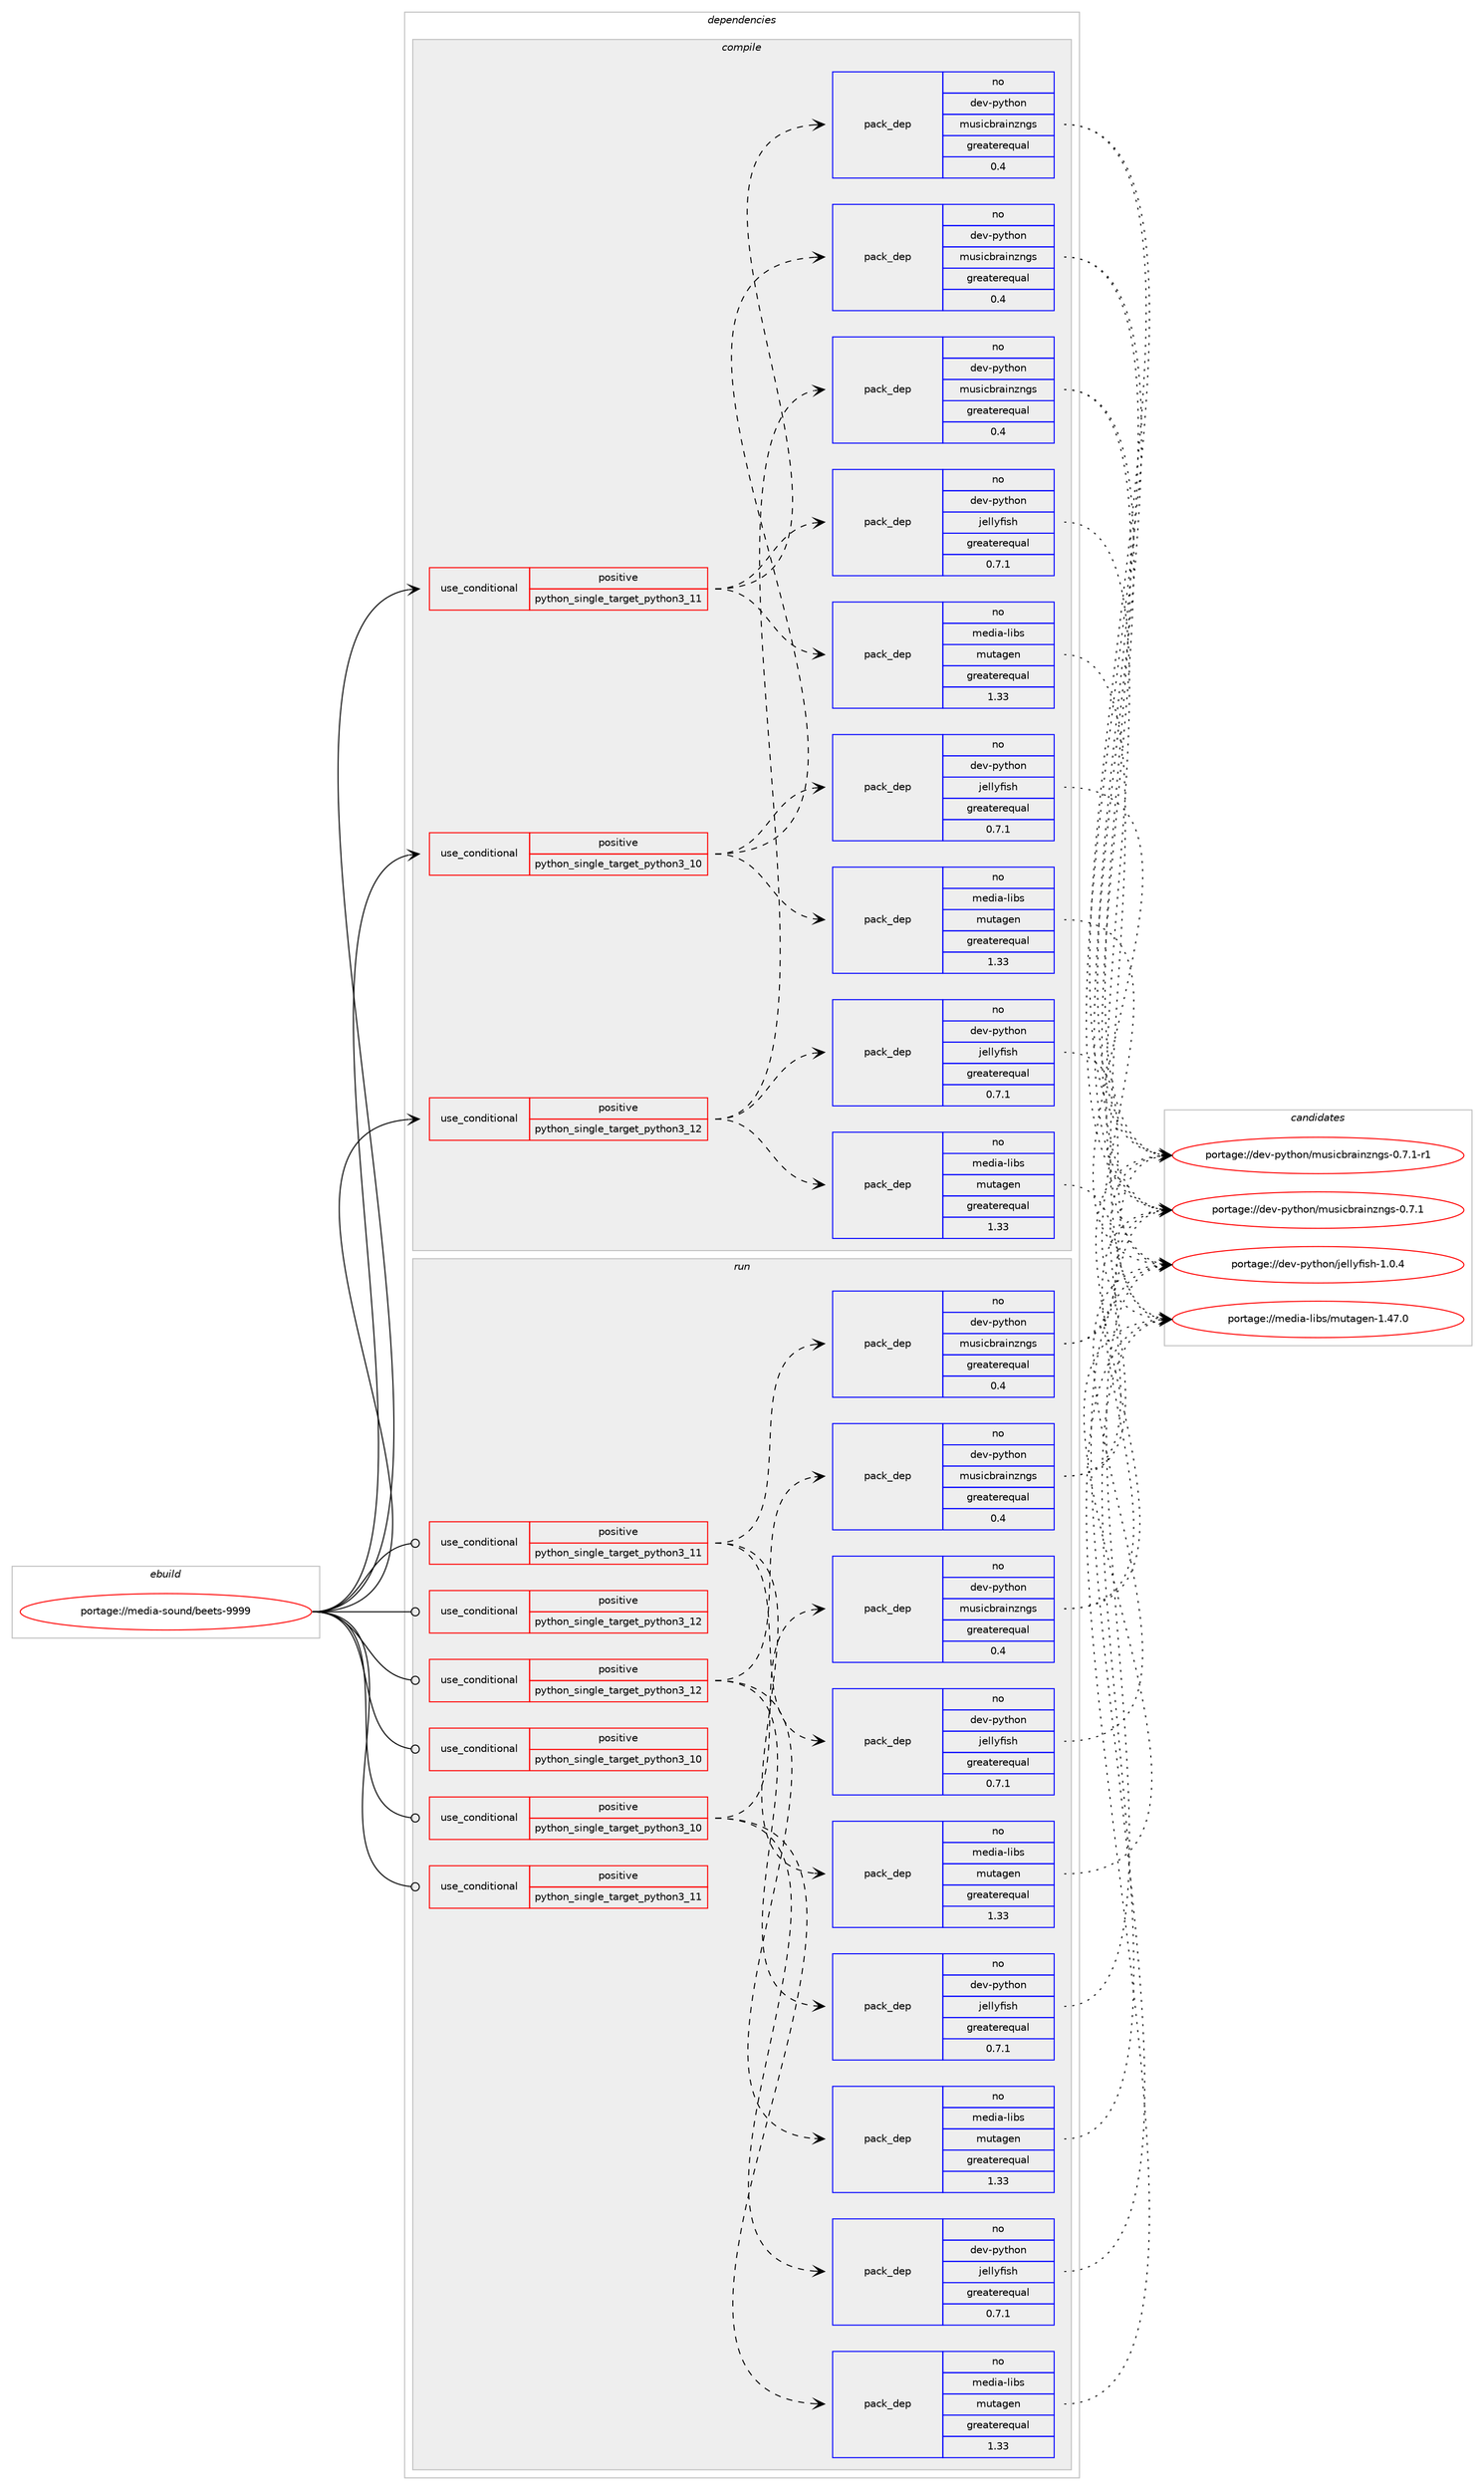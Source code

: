 digraph prolog {

# *************
# Graph options
# *************

newrank=true;
concentrate=true;
compound=true;
graph [rankdir=LR,fontname=Helvetica,fontsize=10,ranksep=1.5];#, ranksep=2.5, nodesep=0.2];
edge  [arrowhead=vee];
node  [fontname=Helvetica,fontsize=10];

# **********
# The ebuild
# **********

subgraph cluster_leftcol {
color=gray;
rank=same;
label=<<i>ebuild</i>>;
id [label="portage://media-sound/beets-9999", color=red, width=4, href="../media-sound/beets-9999.svg"];
}

# ****************
# The dependencies
# ****************

subgraph cluster_midcol {
color=gray;
label=<<i>dependencies</i>>;
subgraph cluster_compile {
fillcolor="#eeeeee";
style=filled;
label=<<i>compile</i>>;
subgraph cond77324 {
dependency162132 [label=<<TABLE BORDER="0" CELLBORDER="1" CELLSPACING="0" CELLPADDING="4"><TR><TD ROWSPAN="3" CELLPADDING="10">use_conditional</TD></TR><TR><TD>positive</TD></TR><TR><TD>python_single_target_python3_10</TD></TR></TABLE>>, shape=none, color=red];
subgraph pack82432 {
dependency162133 [label=<<TABLE BORDER="0" CELLBORDER="1" CELLSPACING="0" CELLPADDING="4" WIDTH="220"><TR><TD ROWSPAN="6" CELLPADDING="30">pack_dep</TD></TR><TR><TD WIDTH="110">no</TD></TR><TR><TD>dev-python</TD></TR><TR><TD>jellyfish</TD></TR><TR><TD>greaterequal</TD></TR><TR><TD>0.7.1</TD></TR></TABLE>>, shape=none, color=blue];
}
dependency162132:e -> dependency162133:w [weight=20,style="dashed",arrowhead="vee"];
# *** BEGIN UNKNOWN DEPENDENCY TYPE (TODO) ***
# dependency162132 -> package_dependency(portage://media-sound/beets-9999,install,no,dev-python,munkres,none,[,,],[],[use(enable(python_targets_python3_10),negative)])
# *** END UNKNOWN DEPENDENCY TYPE (TODO) ***

subgraph pack82433 {
dependency162134 [label=<<TABLE BORDER="0" CELLBORDER="1" CELLSPACING="0" CELLPADDING="4" WIDTH="220"><TR><TD ROWSPAN="6" CELLPADDING="30">pack_dep</TD></TR><TR><TD WIDTH="110">no</TD></TR><TR><TD>media-libs</TD></TR><TR><TD>mutagen</TD></TR><TR><TD>greaterequal</TD></TR><TR><TD>1.33</TD></TR></TABLE>>, shape=none, color=blue];
}
dependency162132:e -> dependency162134:w [weight=20,style="dashed",arrowhead="vee"];
subgraph pack82434 {
dependency162135 [label=<<TABLE BORDER="0" CELLBORDER="1" CELLSPACING="0" CELLPADDING="4" WIDTH="220"><TR><TD ROWSPAN="6" CELLPADDING="30">pack_dep</TD></TR><TR><TD WIDTH="110">no</TD></TR><TR><TD>dev-python</TD></TR><TR><TD>musicbrainzngs</TD></TR><TR><TD>greaterequal</TD></TR><TR><TD>0.4</TD></TR></TABLE>>, shape=none, color=blue];
}
dependency162132:e -> dependency162135:w [weight=20,style="dashed",arrowhead="vee"];
# *** BEGIN UNKNOWN DEPENDENCY TYPE (TODO) ***
# dependency162132 -> package_dependency(portage://media-sound/beets-9999,install,no,dev-python,confuse,none,[,,],[],[use(enable(python_targets_python3_10),negative)])
# *** END UNKNOWN DEPENDENCY TYPE (TODO) ***

# *** BEGIN UNKNOWN DEPENDENCY TYPE (TODO) ***
# dependency162132 -> package_dependency(portage://media-sound/beets-9999,install,no,dev-python,mediafile,none,[,,],[],[use(enable(python_targets_python3_10),negative)])
# *** END UNKNOWN DEPENDENCY TYPE (TODO) ***

# *** BEGIN UNKNOWN DEPENDENCY TYPE (TODO) ***
# dependency162132 -> package_dependency(portage://media-sound/beets-9999,install,no,dev-python,pyyaml,none,[,,],[],[use(enable(python_targets_python3_10),negative)])
# *** END UNKNOWN DEPENDENCY TYPE (TODO) ***

# *** BEGIN UNKNOWN DEPENDENCY TYPE (TODO) ***
# dependency162132 -> package_dependency(portage://media-sound/beets-9999,install,no,dev-python,reflink,none,[,,],[],[use(enable(python_targets_python3_10),negative)])
# *** END UNKNOWN DEPENDENCY TYPE (TODO) ***

# *** BEGIN UNKNOWN DEPENDENCY TYPE (TODO) ***
# dependency162132 -> package_dependency(portage://media-sound/beets-9999,install,no,dev-python,requests-oauthlib,none,[,,],[],[use(enable(python_targets_python3_10),negative)])
# *** END UNKNOWN DEPENDENCY TYPE (TODO) ***

# *** BEGIN UNKNOWN DEPENDENCY TYPE (TODO) ***
# dependency162132 -> package_dependency(portage://media-sound/beets-9999,install,no,dev-python,requests,none,[,,],[],[use(enable(python_targets_python3_10),negative)])
# *** END UNKNOWN DEPENDENCY TYPE (TODO) ***

# *** BEGIN UNKNOWN DEPENDENCY TYPE (TODO) ***
# dependency162132 -> package_dependency(portage://media-sound/beets-9999,install,no,dev-python,typing-extensions,none,[,,],[],[use(enable(python_targets_python3_10),negative)])
# *** END UNKNOWN DEPENDENCY TYPE (TODO) ***

# *** BEGIN UNKNOWN DEPENDENCY TYPE (TODO) ***
# dependency162132 -> package_dependency(portage://media-sound/beets-9999,install,no,dev-python,unidecode,none,[,,],[],[use(enable(python_targets_python3_10),negative)])
# *** END UNKNOWN DEPENDENCY TYPE (TODO) ***

}
id:e -> dependency162132:w [weight=20,style="solid",arrowhead="vee"];
subgraph cond77325 {
dependency162136 [label=<<TABLE BORDER="0" CELLBORDER="1" CELLSPACING="0" CELLPADDING="4"><TR><TD ROWSPAN="3" CELLPADDING="10">use_conditional</TD></TR><TR><TD>positive</TD></TR><TR><TD>python_single_target_python3_11</TD></TR></TABLE>>, shape=none, color=red];
subgraph pack82435 {
dependency162137 [label=<<TABLE BORDER="0" CELLBORDER="1" CELLSPACING="0" CELLPADDING="4" WIDTH="220"><TR><TD ROWSPAN="6" CELLPADDING="30">pack_dep</TD></TR><TR><TD WIDTH="110">no</TD></TR><TR><TD>dev-python</TD></TR><TR><TD>jellyfish</TD></TR><TR><TD>greaterequal</TD></TR><TR><TD>0.7.1</TD></TR></TABLE>>, shape=none, color=blue];
}
dependency162136:e -> dependency162137:w [weight=20,style="dashed",arrowhead="vee"];
# *** BEGIN UNKNOWN DEPENDENCY TYPE (TODO) ***
# dependency162136 -> package_dependency(portage://media-sound/beets-9999,install,no,dev-python,munkres,none,[,,],[],[use(enable(python_targets_python3_11),negative)])
# *** END UNKNOWN DEPENDENCY TYPE (TODO) ***

subgraph pack82436 {
dependency162138 [label=<<TABLE BORDER="0" CELLBORDER="1" CELLSPACING="0" CELLPADDING="4" WIDTH="220"><TR><TD ROWSPAN="6" CELLPADDING="30">pack_dep</TD></TR><TR><TD WIDTH="110">no</TD></TR><TR><TD>media-libs</TD></TR><TR><TD>mutagen</TD></TR><TR><TD>greaterequal</TD></TR><TR><TD>1.33</TD></TR></TABLE>>, shape=none, color=blue];
}
dependency162136:e -> dependency162138:w [weight=20,style="dashed",arrowhead="vee"];
subgraph pack82437 {
dependency162139 [label=<<TABLE BORDER="0" CELLBORDER="1" CELLSPACING="0" CELLPADDING="4" WIDTH="220"><TR><TD ROWSPAN="6" CELLPADDING="30">pack_dep</TD></TR><TR><TD WIDTH="110">no</TD></TR><TR><TD>dev-python</TD></TR><TR><TD>musicbrainzngs</TD></TR><TR><TD>greaterequal</TD></TR><TR><TD>0.4</TD></TR></TABLE>>, shape=none, color=blue];
}
dependency162136:e -> dependency162139:w [weight=20,style="dashed",arrowhead="vee"];
# *** BEGIN UNKNOWN DEPENDENCY TYPE (TODO) ***
# dependency162136 -> package_dependency(portage://media-sound/beets-9999,install,no,dev-python,confuse,none,[,,],[],[use(enable(python_targets_python3_11),negative)])
# *** END UNKNOWN DEPENDENCY TYPE (TODO) ***

# *** BEGIN UNKNOWN DEPENDENCY TYPE (TODO) ***
# dependency162136 -> package_dependency(portage://media-sound/beets-9999,install,no,dev-python,mediafile,none,[,,],[],[use(enable(python_targets_python3_11),negative)])
# *** END UNKNOWN DEPENDENCY TYPE (TODO) ***

# *** BEGIN UNKNOWN DEPENDENCY TYPE (TODO) ***
# dependency162136 -> package_dependency(portage://media-sound/beets-9999,install,no,dev-python,pyyaml,none,[,,],[],[use(enable(python_targets_python3_11),negative)])
# *** END UNKNOWN DEPENDENCY TYPE (TODO) ***

# *** BEGIN UNKNOWN DEPENDENCY TYPE (TODO) ***
# dependency162136 -> package_dependency(portage://media-sound/beets-9999,install,no,dev-python,reflink,none,[,,],[],[use(enable(python_targets_python3_11),negative)])
# *** END UNKNOWN DEPENDENCY TYPE (TODO) ***

# *** BEGIN UNKNOWN DEPENDENCY TYPE (TODO) ***
# dependency162136 -> package_dependency(portage://media-sound/beets-9999,install,no,dev-python,requests-oauthlib,none,[,,],[],[use(enable(python_targets_python3_11),negative)])
# *** END UNKNOWN DEPENDENCY TYPE (TODO) ***

# *** BEGIN UNKNOWN DEPENDENCY TYPE (TODO) ***
# dependency162136 -> package_dependency(portage://media-sound/beets-9999,install,no,dev-python,requests,none,[,,],[],[use(enable(python_targets_python3_11),negative)])
# *** END UNKNOWN DEPENDENCY TYPE (TODO) ***

# *** BEGIN UNKNOWN DEPENDENCY TYPE (TODO) ***
# dependency162136 -> package_dependency(portage://media-sound/beets-9999,install,no,dev-python,typing-extensions,none,[,,],[],[use(enable(python_targets_python3_11),negative)])
# *** END UNKNOWN DEPENDENCY TYPE (TODO) ***

# *** BEGIN UNKNOWN DEPENDENCY TYPE (TODO) ***
# dependency162136 -> package_dependency(portage://media-sound/beets-9999,install,no,dev-python,unidecode,none,[,,],[],[use(enable(python_targets_python3_11),negative)])
# *** END UNKNOWN DEPENDENCY TYPE (TODO) ***

}
id:e -> dependency162136:w [weight=20,style="solid",arrowhead="vee"];
subgraph cond77326 {
dependency162140 [label=<<TABLE BORDER="0" CELLBORDER="1" CELLSPACING="0" CELLPADDING="4"><TR><TD ROWSPAN="3" CELLPADDING="10">use_conditional</TD></TR><TR><TD>positive</TD></TR><TR><TD>python_single_target_python3_12</TD></TR></TABLE>>, shape=none, color=red];
subgraph pack82438 {
dependency162141 [label=<<TABLE BORDER="0" CELLBORDER="1" CELLSPACING="0" CELLPADDING="4" WIDTH="220"><TR><TD ROWSPAN="6" CELLPADDING="30">pack_dep</TD></TR><TR><TD WIDTH="110">no</TD></TR><TR><TD>dev-python</TD></TR><TR><TD>jellyfish</TD></TR><TR><TD>greaterequal</TD></TR><TR><TD>0.7.1</TD></TR></TABLE>>, shape=none, color=blue];
}
dependency162140:e -> dependency162141:w [weight=20,style="dashed",arrowhead="vee"];
# *** BEGIN UNKNOWN DEPENDENCY TYPE (TODO) ***
# dependency162140 -> package_dependency(portage://media-sound/beets-9999,install,no,dev-python,munkres,none,[,,],[],[use(enable(python_targets_python3_12),negative)])
# *** END UNKNOWN DEPENDENCY TYPE (TODO) ***

subgraph pack82439 {
dependency162142 [label=<<TABLE BORDER="0" CELLBORDER="1" CELLSPACING="0" CELLPADDING="4" WIDTH="220"><TR><TD ROWSPAN="6" CELLPADDING="30">pack_dep</TD></TR><TR><TD WIDTH="110">no</TD></TR><TR><TD>media-libs</TD></TR><TR><TD>mutagen</TD></TR><TR><TD>greaterequal</TD></TR><TR><TD>1.33</TD></TR></TABLE>>, shape=none, color=blue];
}
dependency162140:e -> dependency162142:w [weight=20,style="dashed",arrowhead="vee"];
subgraph pack82440 {
dependency162143 [label=<<TABLE BORDER="0" CELLBORDER="1" CELLSPACING="0" CELLPADDING="4" WIDTH="220"><TR><TD ROWSPAN="6" CELLPADDING="30">pack_dep</TD></TR><TR><TD WIDTH="110">no</TD></TR><TR><TD>dev-python</TD></TR><TR><TD>musicbrainzngs</TD></TR><TR><TD>greaterequal</TD></TR><TR><TD>0.4</TD></TR></TABLE>>, shape=none, color=blue];
}
dependency162140:e -> dependency162143:w [weight=20,style="dashed",arrowhead="vee"];
# *** BEGIN UNKNOWN DEPENDENCY TYPE (TODO) ***
# dependency162140 -> package_dependency(portage://media-sound/beets-9999,install,no,dev-python,confuse,none,[,,],[],[use(enable(python_targets_python3_12),negative)])
# *** END UNKNOWN DEPENDENCY TYPE (TODO) ***

# *** BEGIN UNKNOWN DEPENDENCY TYPE (TODO) ***
# dependency162140 -> package_dependency(portage://media-sound/beets-9999,install,no,dev-python,mediafile,none,[,,],[],[use(enable(python_targets_python3_12),negative)])
# *** END UNKNOWN DEPENDENCY TYPE (TODO) ***

# *** BEGIN UNKNOWN DEPENDENCY TYPE (TODO) ***
# dependency162140 -> package_dependency(portage://media-sound/beets-9999,install,no,dev-python,pyyaml,none,[,,],[],[use(enable(python_targets_python3_12),negative)])
# *** END UNKNOWN DEPENDENCY TYPE (TODO) ***

# *** BEGIN UNKNOWN DEPENDENCY TYPE (TODO) ***
# dependency162140 -> package_dependency(portage://media-sound/beets-9999,install,no,dev-python,reflink,none,[,,],[],[use(enable(python_targets_python3_12),negative)])
# *** END UNKNOWN DEPENDENCY TYPE (TODO) ***

# *** BEGIN UNKNOWN DEPENDENCY TYPE (TODO) ***
# dependency162140 -> package_dependency(portage://media-sound/beets-9999,install,no,dev-python,requests-oauthlib,none,[,,],[],[use(enable(python_targets_python3_12),negative)])
# *** END UNKNOWN DEPENDENCY TYPE (TODO) ***

# *** BEGIN UNKNOWN DEPENDENCY TYPE (TODO) ***
# dependency162140 -> package_dependency(portage://media-sound/beets-9999,install,no,dev-python,requests,none,[,,],[],[use(enable(python_targets_python3_12),negative)])
# *** END UNKNOWN DEPENDENCY TYPE (TODO) ***

# *** BEGIN UNKNOWN DEPENDENCY TYPE (TODO) ***
# dependency162140 -> package_dependency(portage://media-sound/beets-9999,install,no,dev-python,typing-extensions,none,[,,],[],[use(enable(python_targets_python3_12),negative)])
# *** END UNKNOWN DEPENDENCY TYPE (TODO) ***

# *** BEGIN UNKNOWN DEPENDENCY TYPE (TODO) ***
# dependency162140 -> package_dependency(portage://media-sound/beets-9999,install,no,dev-python,unidecode,none,[,,],[],[use(enable(python_targets_python3_12),negative)])
# *** END UNKNOWN DEPENDENCY TYPE (TODO) ***

}
id:e -> dependency162140:w [weight=20,style="solid",arrowhead="vee"];
}
subgraph cluster_compileandrun {
fillcolor="#eeeeee";
style=filled;
label=<<i>compile and run</i>>;
}
subgraph cluster_run {
fillcolor="#eeeeee";
style=filled;
label=<<i>run</i>>;
subgraph cond77327 {
dependency162144 [label=<<TABLE BORDER="0" CELLBORDER="1" CELLSPACING="0" CELLPADDING="4"><TR><TD ROWSPAN="3" CELLPADDING="10">use_conditional</TD></TR><TR><TD>positive</TD></TR><TR><TD>python_single_target_python3_10</TD></TR></TABLE>>, shape=none, color=red];
# *** BEGIN UNKNOWN DEPENDENCY TYPE (TODO) ***
# dependency162144 -> package_dependency(portage://media-sound/beets-9999,run,no,dev-lang,python,none,[,,],[slot(3.10)],[use(enable(sqlite),none)])
# *** END UNKNOWN DEPENDENCY TYPE (TODO) ***

}
id:e -> dependency162144:w [weight=20,style="solid",arrowhead="odot"];
subgraph cond77328 {
dependency162145 [label=<<TABLE BORDER="0" CELLBORDER="1" CELLSPACING="0" CELLPADDING="4"><TR><TD ROWSPAN="3" CELLPADDING="10">use_conditional</TD></TR><TR><TD>positive</TD></TR><TR><TD>python_single_target_python3_10</TD></TR></TABLE>>, shape=none, color=red];
subgraph pack82441 {
dependency162146 [label=<<TABLE BORDER="0" CELLBORDER="1" CELLSPACING="0" CELLPADDING="4" WIDTH="220"><TR><TD ROWSPAN="6" CELLPADDING="30">pack_dep</TD></TR><TR><TD WIDTH="110">no</TD></TR><TR><TD>dev-python</TD></TR><TR><TD>jellyfish</TD></TR><TR><TD>greaterequal</TD></TR><TR><TD>0.7.1</TD></TR></TABLE>>, shape=none, color=blue];
}
dependency162145:e -> dependency162146:w [weight=20,style="dashed",arrowhead="vee"];
# *** BEGIN UNKNOWN DEPENDENCY TYPE (TODO) ***
# dependency162145 -> package_dependency(portage://media-sound/beets-9999,run,no,dev-python,munkres,none,[,,],[],[use(enable(python_targets_python3_10),negative)])
# *** END UNKNOWN DEPENDENCY TYPE (TODO) ***

subgraph pack82442 {
dependency162147 [label=<<TABLE BORDER="0" CELLBORDER="1" CELLSPACING="0" CELLPADDING="4" WIDTH="220"><TR><TD ROWSPAN="6" CELLPADDING="30">pack_dep</TD></TR><TR><TD WIDTH="110">no</TD></TR><TR><TD>media-libs</TD></TR><TR><TD>mutagen</TD></TR><TR><TD>greaterequal</TD></TR><TR><TD>1.33</TD></TR></TABLE>>, shape=none, color=blue];
}
dependency162145:e -> dependency162147:w [weight=20,style="dashed",arrowhead="vee"];
subgraph pack82443 {
dependency162148 [label=<<TABLE BORDER="0" CELLBORDER="1" CELLSPACING="0" CELLPADDING="4" WIDTH="220"><TR><TD ROWSPAN="6" CELLPADDING="30">pack_dep</TD></TR><TR><TD WIDTH="110">no</TD></TR><TR><TD>dev-python</TD></TR><TR><TD>musicbrainzngs</TD></TR><TR><TD>greaterequal</TD></TR><TR><TD>0.4</TD></TR></TABLE>>, shape=none, color=blue];
}
dependency162145:e -> dependency162148:w [weight=20,style="dashed",arrowhead="vee"];
# *** BEGIN UNKNOWN DEPENDENCY TYPE (TODO) ***
# dependency162145 -> package_dependency(portage://media-sound/beets-9999,run,no,dev-python,confuse,none,[,,],[],[use(enable(python_targets_python3_10),negative)])
# *** END UNKNOWN DEPENDENCY TYPE (TODO) ***

# *** BEGIN UNKNOWN DEPENDENCY TYPE (TODO) ***
# dependency162145 -> package_dependency(portage://media-sound/beets-9999,run,no,dev-python,mediafile,none,[,,],[],[use(enable(python_targets_python3_10),negative)])
# *** END UNKNOWN DEPENDENCY TYPE (TODO) ***

# *** BEGIN UNKNOWN DEPENDENCY TYPE (TODO) ***
# dependency162145 -> package_dependency(portage://media-sound/beets-9999,run,no,dev-python,pyyaml,none,[,,],[],[use(enable(python_targets_python3_10),negative)])
# *** END UNKNOWN DEPENDENCY TYPE (TODO) ***

# *** BEGIN UNKNOWN DEPENDENCY TYPE (TODO) ***
# dependency162145 -> package_dependency(portage://media-sound/beets-9999,run,no,dev-python,reflink,none,[,,],[],[use(enable(python_targets_python3_10),negative)])
# *** END UNKNOWN DEPENDENCY TYPE (TODO) ***

# *** BEGIN UNKNOWN DEPENDENCY TYPE (TODO) ***
# dependency162145 -> package_dependency(portage://media-sound/beets-9999,run,no,dev-python,requests-oauthlib,none,[,,],[],[use(enable(python_targets_python3_10),negative)])
# *** END UNKNOWN DEPENDENCY TYPE (TODO) ***

# *** BEGIN UNKNOWN DEPENDENCY TYPE (TODO) ***
# dependency162145 -> package_dependency(portage://media-sound/beets-9999,run,no,dev-python,requests,none,[,,],[],[use(enable(python_targets_python3_10),negative)])
# *** END UNKNOWN DEPENDENCY TYPE (TODO) ***

# *** BEGIN UNKNOWN DEPENDENCY TYPE (TODO) ***
# dependency162145 -> package_dependency(portage://media-sound/beets-9999,run,no,dev-python,typing-extensions,none,[,,],[],[use(enable(python_targets_python3_10),negative)])
# *** END UNKNOWN DEPENDENCY TYPE (TODO) ***

# *** BEGIN UNKNOWN DEPENDENCY TYPE (TODO) ***
# dependency162145 -> package_dependency(portage://media-sound/beets-9999,run,no,dev-python,unidecode,none,[,,],[],[use(enable(python_targets_python3_10),negative)])
# *** END UNKNOWN DEPENDENCY TYPE (TODO) ***

}
id:e -> dependency162145:w [weight=20,style="solid",arrowhead="odot"];
subgraph cond77329 {
dependency162149 [label=<<TABLE BORDER="0" CELLBORDER="1" CELLSPACING="0" CELLPADDING="4"><TR><TD ROWSPAN="3" CELLPADDING="10">use_conditional</TD></TR><TR><TD>positive</TD></TR><TR><TD>python_single_target_python3_11</TD></TR></TABLE>>, shape=none, color=red];
# *** BEGIN UNKNOWN DEPENDENCY TYPE (TODO) ***
# dependency162149 -> package_dependency(portage://media-sound/beets-9999,run,no,dev-lang,python,none,[,,],[slot(3.11)],[use(enable(sqlite),none)])
# *** END UNKNOWN DEPENDENCY TYPE (TODO) ***

}
id:e -> dependency162149:w [weight=20,style="solid",arrowhead="odot"];
subgraph cond77330 {
dependency162150 [label=<<TABLE BORDER="0" CELLBORDER="1" CELLSPACING="0" CELLPADDING="4"><TR><TD ROWSPAN="3" CELLPADDING="10">use_conditional</TD></TR><TR><TD>positive</TD></TR><TR><TD>python_single_target_python3_11</TD></TR></TABLE>>, shape=none, color=red];
subgraph pack82444 {
dependency162151 [label=<<TABLE BORDER="0" CELLBORDER="1" CELLSPACING="0" CELLPADDING="4" WIDTH="220"><TR><TD ROWSPAN="6" CELLPADDING="30">pack_dep</TD></TR><TR><TD WIDTH="110">no</TD></TR><TR><TD>dev-python</TD></TR><TR><TD>jellyfish</TD></TR><TR><TD>greaterequal</TD></TR><TR><TD>0.7.1</TD></TR></TABLE>>, shape=none, color=blue];
}
dependency162150:e -> dependency162151:w [weight=20,style="dashed",arrowhead="vee"];
# *** BEGIN UNKNOWN DEPENDENCY TYPE (TODO) ***
# dependency162150 -> package_dependency(portage://media-sound/beets-9999,run,no,dev-python,munkres,none,[,,],[],[use(enable(python_targets_python3_11),negative)])
# *** END UNKNOWN DEPENDENCY TYPE (TODO) ***

subgraph pack82445 {
dependency162152 [label=<<TABLE BORDER="0" CELLBORDER="1" CELLSPACING="0" CELLPADDING="4" WIDTH="220"><TR><TD ROWSPAN="6" CELLPADDING="30">pack_dep</TD></TR><TR><TD WIDTH="110">no</TD></TR><TR><TD>media-libs</TD></TR><TR><TD>mutagen</TD></TR><TR><TD>greaterequal</TD></TR><TR><TD>1.33</TD></TR></TABLE>>, shape=none, color=blue];
}
dependency162150:e -> dependency162152:w [weight=20,style="dashed",arrowhead="vee"];
subgraph pack82446 {
dependency162153 [label=<<TABLE BORDER="0" CELLBORDER="1" CELLSPACING="0" CELLPADDING="4" WIDTH="220"><TR><TD ROWSPAN="6" CELLPADDING="30">pack_dep</TD></TR><TR><TD WIDTH="110">no</TD></TR><TR><TD>dev-python</TD></TR><TR><TD>musicbrainzngs</TD></TR><TR><TD>greaterequal</TD></TR><TR><TD>0.4</TD></TR></TABLE>>, shape=none, color=blue];
}
dependency162150:e -> dependency162153:w [weight=20,style="dashed",arrowhead="vee"];
# *** BEGIN UNKNOWN DEPENDENCY TYPE (TODO) ***
# dependency162150 -> package_dependency(portage://media-sound/beets-9999,run,no,dev-python,confuse,none,[,,],[],[use(enable(python_targets_python3_11),negative)])
# *** END UNKNOWN DEPENDENCY TYPE (TODO) ***

# *** BEGIN UNKNOWN DEPENDENCY TYPE (TODO) ***
# dependency162150 -> package_dependency(portage://media-sound/beets-9999,run,no,dev-python,mediafile,none,[,,],[],[use(enable(python_targets_python3_11),negative)])
# *** END UNKNOWN DEPENDENCY TYPE (TODO) ***

# *** BEGIN UNKNOWN DEPENDENCY TYPE (TODO) ***
# dependency162150 -> package_dependency(portage://media-sound/beets-9999,run,no,dev-python,pyyaml,none,[,,],[],[use(enable(python_targets_python3_11),negative)])
# *** END UNKNOWN DEPENDENCY TYPE (TODO) ***

# *** BEGIN UNKNOWN DEPENDENCY TYPE (TODO) ***
# dependency162150 -> package_dependency(portage://media-sound/beets-9999,run,no,dev-python,reflink,none,[,,],[],[use(enable(python_targets_python3_11),negative)])
# *** END UNKNOWN DEPENDENCY TYPE (TODO) ***

# *** BEGIN UNKNOWN DEPENDENCY TYPE (TODO) ***
# dependency162150 -> package_dependency(portage://media-sound/beets-9999,run,no,dev-python,requests-oauthlib,none,[,,],[],[use(enable(python_targets_python3_11),negative)])
# *** END UNKNOWN DEPENDENCY TYPE (TODO) ***

# *** BEGIN UNKNOWN DEPENDENCY TYPE (TODO) ***
# dependency162150 -> package_dependency(portage://media-sound/beets-9999,run,no,dev-python,requests,none,[,,],[],[use(enable(python_targets_python3_11),negative)])
# *** END UNKNOWN DEPENDENCY TYPE (TODO) ***

# *** BEGIN UNKNOWN DEPENDENCY TYPE (TODO) ***
# dependency162150 -> package_dependency(portage://media-sound/beets-9999,run,no,dev-python,typing-extensions,none,[,,],[],[use(enable(python_targets_python3_11),negative)])
# *** END UNKNOWN DEPENDENCY TYPE (TODO) ***

# *** BEGIN UNKNOWN DEPENDENCY TYPE (TODO) ***
# dependency162150 -> package_dependency(portage://media-sound/beets-9999,run,no,dev-python,unidecode,none,[,,],[],[use(enable(python_targets_python3_11),negative)])
# *** END UNKNOWN DEPENDENCY TYPE (TODO) ***

}
id:e -> dependency162150:w [weight=20,style="solid",arrowhead="odot"];
subgraph cond77331 {
dependency162154 [label=<<TABLE BORDER="0" CELLBORDER="1" CELLSPACING="0" CELLPADDING="4"><TR><TD ROWSPAN="3" CELLPADDING="10">use_conditional</TD></TR><TR><TD>positive</TD></TR><TR><TD>python_single_target_python3_12</TD></TR></TABLE>>, shape=none, color=red];
# *** BEGIN UNKNOWN DEPENDENCY TYPE (TODO) ***
# dependency162154 -> package_dependency(portage://media-sound/beets-9999,run,no,dev-lang,python,none,[,,],[slot(3.12)],[use(enable(sqlite),none)])
# *** END UNKNOWN DEPENDENCY TYPE (TODO) ***

}
id:e -> dependency162154:w [weight=20,style="solid",arrowhead="odot"];
subgraph cond77332 {
dependency162155 [label=<<TABLE BORDER="0" CELLBORDER="1" CELLSPACING="0" CELLPADDING="4"><TR><TD ROWSPAN="3" CELLPADDING="10">use_conditional</TD></TR><TR><TD>positive</TD></TR><TR><TD>python_single_target_python3_12</TD></TR></TABLE>>, shape=none, color=red];
subgraph pack82447 {
dependency162156 [label=<<TABLE BORDER="0" CELLBORDER="1" CELLSPACING="0" CELLPADDING="4" WIDTH="220"><TR><TD ROWSPAN="6" CELLPADDING="30">pack_dep</TD></TR><TR><TD WIDTH="110">no</TD></TR><TR><TD>dev-python</TD></TR><TR><TD>jellyfish</TD></TR><TR><TD>greaterequal</TD></TR><TR><TD>0.7.1</TD></TR></TABLE>>, shape=none, color=blue];
}
dependency162155:e -> dependency162156:w [weight=20,style="dashed",arrowhead="vee"];
# *** BEGIN UNKNOWN DEPENDENCY TYPE (TODO) ***
# dependency162155 -> package_dependency(portage://media-sound/beets-9999,run,no,dev-python,munkres,none,[,,],[],[use(enable(python_targets_python3_12),negative)])
# *** END UNKNOWN DEPENDENCY TYPE (TODO) ***

subgraph pack82448 {
dependency162157 [label=<<TABLE BORDER="0" CELLBORDER="1" CELLSPACING="0" CELLPADDING="4" WIDTH="220"><TR><TD ROWSPAN="6" CELLPADDING="30">pack_dep</TD></TR><TR><TD WIDTH="110">no</TD></TR><TR><TD>media-libs</TD></TR><TR><TD>mutagen</TD></TR><TR><TD>greaterequal</TD></TR><TR><TD>1.33</TD></TR></TABLE>>, shape=none, color=blue];
}
dependency162155:e -> dependency162157:w [weight=20,style="dashed",arrowhead="vee"];
subgraph pack82449 {
dependency162158 [label=<<TABLE BORDER="0" CELLBORDER="1" CELLSPACING="0" CELLPADDING="4" WIDTH="220"><TR><TD ROWSPAN="6" CELLPADDING="30">pack_dep</TD></TR><TR><TD WIDTH="110">no</TD></TR><TR><TD>dev-python</TD></TR><TR><TD>musicbrainzngs</TD></TR><TR><TD>greaterequal</TD></TR><TR><TD>0.4</TD></TR></TABLE>>, shape=none, color=blue];
}
dependency162155:e -> dependency162158:w [weight=20,style="dashed",arrowhead="vee"];
# *** BEGIN UNKNOWN DEPENDENCY TYPE (TODO) ***
# dependency162155 -> package_dependency(portage://media-sound/beets-9999,run,no,dev-python,confuse,none,[,,],[],[use(enable(python_targets_python3_12),negative)])
# *** END UNKNOWN DEPENDENCY TYPE (TODO) ***

# *** BEGIN UNKNOWN DEPENDENCY TYPE (TODO) ***
# dependency162155 -> package_dependency(portage://media-sound/beets-9999,run,no,dev-python,mediafile,none,[,,],[],[use(enable(python_targets_python3_12),negative)])
# *** END UNKNOWN DEPENDENCY TYPE (TODO) ***

# *** BEGIN UNKNOWN DEPENDENCY TYPE (TODO) ***
# dependency162155 -> package_dependency(portage://media-sound/beets-9999,run,no,dev-python,pyyaml,none,[,,],[],[use(enable(python_targets_python3_12),negative)])
# *** END UNKNOWN DEPENDENCY TYPE (TODO) ***

# *** BEGIN UNKNOWN DEPENDENCY TYPE (TODO) ***
# dependency162155 -> package_dependency(portage://media-sound/beets-9999,run,no,dev-python,reflink,none,[,,],[],[use(enable(python_targets_python3_12),negative)])
# *** END UNKNOWN DEPENDENCY TYPE (TODO) ***

# *** BEGIN UNKNOWN DEPENDENCY TYPE (TODO) ***
# dependency162155 -> package_dependency(portage://media-sound/beets-9999,run,no,dev-python,requests-oauthlib,none,[,,],[],[use(enable(python_targets_python3_12),negative)])
# *** END UNKNOWN DEPENDENCY TYPE (TODO) ***

# *** BEGIN UNKNOWN DEPENDENCY TYPE (TODO) ***
# dependency162155 -> package_dependency(portage://media-sound/beets-9999,run,no,dev-python,requests,none,[,,],[],[use(enable(python_targets_python3_12),negative)])
# *** END UNKNOWN DEPENDENCY TYPE (TODO) ***

# *** BEGIN UNKNOWN DEPENDENCY TYPE (TODO) ***
# dependency162155 -> package_dependency(portage://media-sound/beets-9999,run,no,dev-python,typing-extensions,none,[,,],[],[use(enable(python_targets_python3_12),negative)])
# *** END UNKNOWN DEPENDENCY TYPE (TODO) ***

# *** BEGIN UNKNOWN DEPENDENCY TYPE (TODO) ***
# dependency162155 -> package_dependency(portage://media-sound/beets-9999,run,no,dev-python,unidecode,none,[,,],[],[use(enable(python_targets_python3_12),negative)])
# *** END UNKNOWN DEPENDENCY TYPE (TODO) ***

}
id:e -> dependency162155:w [weight=20,style="solid",arrowhead="odot"];
}
}

# **************
# The candidates
# **************

subgraph cluster_choices {
rank=same;
color=gray;
label=<<i>candidates</i>>;

subgraph choice82432 {
color=black;
nodesep=1;
choice1001011184511212111610411111047106101108108121102105115104454946484652 [label="portage://dev-python/jellyfish-1.0.4", color=red, width=4,href="../dev-python/jellyfish-1.0.4.svg"];
dependency162133:e -> choice1001011184511212111610411111047106101108108121102105115104454946484652:w [style=dotted,weight="100"];
}
subgraph choice82433 {
color=black;
nodesep=1;
choice109101100105974510810598115471091171169710310111045494652554648 [label="portage://media-libs/mutagen-1.47.0", color=red, width=4,href="../media-libs/mutagen-1.47.0.svg"];
dependency162134:e -> choice109101100105974510810598115471091171169710310111045494652554648:w [style=dotted,weight="100"];
}
subgraph choice82434 {
color=black;
nodesep=1;
choice1001011184511212111610411111047109117115105999811497105110122110103115454846554649 [label="portage://dev-python/musicbrainzngs-0.7.1", color=red, width=4,href="../dev-python/musicbrainzngs-0.7.1.svg"];
choice10010111845112121116104111110471091171151059998114971051101221101031154548465546494511449 [label="portage://dev-python/musicbrainzngs-0.7.1-r1", color=red, width=4,href="../dev-python/musicbrainzngs-0.7.1-r1.svg"];
dependency162135:e -> choice1001011184511212111610411111047109117115105999811497105110122110103115454846554649:w [style=dotted,weight="100"];
dependency162135:e -> choice10010111845112121116104111110471091171151059998114971051101221101031154548465546494511449:w [style=dotted,weight="100"];
}
subgraph choice82435 {
color=black;
nodesep=1;
choice1001011184511212111610411111047106101108108121102105115104454946484652 [label="portage://dev-python/jellyfish-1.0.4", color=red, width=4,href="../dev-python/jellyfish-1.0.4.svg"];
dependency162137:e -> choice1001011184511212111610411111047106101108108121102105115104454946484652:w [style=dotted,weight="100"];
}
subgraph choice82436 {
color=black;
nodesep=1;
choice109101100105974510810598115471091171169710310111045494652554648 [label="portage://media-libs/mutagen-1.47.0", color=red, width=4,href="../media-libs/mutagen-1.47.0.svg"];
dependency162138:e -> choice109101100105974510810598115471091171169710310111045494652554648:w [style=dotted,weight="100"];
}
subgraph choice82437 {
color=black;
nodesep=1;
choice1001011184511212111610411111047109117115105999811497105110122110103115454846554649 [label="portage://dev-python/musicbrainzngs-0.7.1", color=red, width=4,href="../dev-python/musicbrainzngs-0.7.1.svg"];
choice10010111845112121116104111110471091171151059998114971051101221101031154548465546494511449 [label="portage://dev-python/musicbrainzngs-0.7.1-r1", color=red, width=4,href="../dev-python/musicbrainzngs-0.7.1-r1.svg"];
dependency162139:e -> choice1001011184511212111610411111047109117115105999811497105110122110103115454846554649:w [style=dotted,weight="100"];
dependency162139:e -> choice10010111845112121116104111110471091171151059998114971051101221101031154548465546494511449:w [style=dotted,weight="100"];
}
subgraph choice82438 {
color=black;
nodesep=1;
choice1001011184511212111610411111047106101108108121102105115104454946484652 [label="portage://dev-python/jellyfish-1.0.4", color=red, width=4,href="../dev-python/jellyfish-1.0.4.svg"];
dependency162141:e -> choice1001011184511212111610411111047106101108108121102105115104454946484652:w [style=dotted,weight="100"];
}
subgraph choice82439 {
color=black;
nodesep=1;
choice109101100105974510810598115471091171169710310111045494652554648 [label="portage://media-libs/mutagen-1.47.0", color=red, width=4,href="../media-libs/mutagen-1.47.0.svg"];
dependency162142:e -> choice109101100105974510810598115471091171169710310111045494652554648:w [style=dotted,weight="100"];
}
subgraph choice82440 {
color=black;
nodesep=1;
choice1001011184511212111610411111047109117115105999811497105110122110103115454846554649 [label="portage://dev-python/musicbrainzngs-0.7.1", color=red, width=4,href="../dev-python/musicbrainzngs-0.7.1.svg"];
choice10010111845112121116104111110471091171151059998114971051101221101031154548465546494511449 [label="portage://dev-python/musicbrainzngs-0.7.1-r1", color=red, width=4,href="../dev-python/musicbrainzngs-0.7.1-r1.svg"];
dependency162143:e -> choice1001011184511212111610411111047109117115105999811497105110122110103115454846554649:w [style=dotted,weight="100"];
dependency162143:e -> choice10010111845112121116104111110471091171151059998114971051101221101031154548465546494511449:w [style=dotted,weight="100"];
}
subgraph choice82441 {
color=black;
nodesep=1;
choice1001011184511212111610411111047106101108108121102105115104454946484652 [label="portage://dev-python/jellyfish-1.0.4", color=red, width=4,href="../dev-python/jellyfish-1.0.4.svg"];
dependency162146:e -> choice1001011184511212111610411111047106101108108121102105115104454946484652:w [style=dotted,weight="100"];
}
subgraph choice82442 {
color=black;
nodesep=1;
choice109101100105974510810598115471091171169710310111045494652554648 [label="portage://media-libs/mutagen-1.47.0", color=red, width=4,href="../media-libs/mutagen-1.47.0.svg"];
dependency162147:e -> choice109101100105974510810598115471091171169710310111045494652554648:w [style=dotted,weight="100"];
}
subgraph choice82443 {
color=black;
nodesep=1;
choice1001011184511212111610411111047109117115105999811497105110122110103115454846554649 [label="portage://dev-python/musicbrainzngs-0.7.1", color=red, width=4,href="../dev-python/musicbrainzngs-0.7.1.svg"];
choice10010111845112121116104111110471091171151059998114971051101221101031154548465546494511449 [label="portage://dev-python/musicbrainzngs-0.7.1-r1", color=red, width=4,href="../dev-python/musicbrainzngs-0.7.1-r1.svg"];
dependency162148:e -> choice1001011184511212111610411111047109117115105999811497105110122110103115454846554649:w [style=dotted,weight="100"];
dependency162148:e -> choice10010111845112121116104111110471091171151059998114971051101221101031154548465546494511449:w [style=dotted,weight="100"];
}
subgraph choice82444 {
color=black;
nodesep=1;
choice1001011184511212111610411111047106101108108121102105115104454946484652 [label="portage://dev-python/jellyfish-1.0.4", color=red, width=4,href="../dev-python/jellyfish-1.0.4.svg"];
dependency162151:e -> choice1001011184511212111610411111047106101108108121102105115104454946484652:w [style=dotted,weight="100"];
}
subgraph choice82445 {
color=black;
nodesep=1;
choice109101100105974510810598115471091171169710310111045494652554648 [label="portage://media-libs/mutagen-1.47.0", color=red, width=4,href="../media-libs/mutagen-1.47.0.svg"];
dependency162152:e -> choice109101100105974510810598115471091171169710310111045494652554648:w [style=dotted,weight="100"];
}
subgraph choice82446 {
color=black;
nodesep=1;
choice1001011184511212111610411111047109117115105999811497105110122110103115454846554649 [label="portage://dev-python/musicbrainzngs-0.7.1", color=red, width=4,href="../dev-python/musicbrainzngs-0.7.1.svg"];
choice10010111845112121116104111110471091171151059998114971051101221101031154548465546494511449 [label="portage://dev-python/musicbrainzngs-0.7.1-r1", color=red, width=4,href="../dev-python/musicbrainzngs-0.7.1-r1.svg"];
dependency162153:e -> choice1001011184511212111610411111047109117115105999811497105110122110103115454846554649:w [style=dotted,weight="100"];
dependency162153:e -> choice10010111845112121116104111110471091171151059998114971051101221101031154548465546494511449:w [style=dotted,weight="100"];
}
subgraph choice82447 {
color=black;
nodesep=1;
choice1001011184511212111610411111047106101108108121102105115104454946484652 [label="portage://dev-python/jellyfish-1.0.4", color=red, width=4,href="../dev-python/jellyfish-1.0.4.svg"];
dependency162156:e -> choice1001011184511212111610411111047106101108108121102105115104454946484652:w [style=dotted,weight="100"];
}
subgraph choice82448 {
color=black;
nodesep=1;
choice109101100105974510810598115471091171169710310111045494652554648 [label="portage://media-libs/mutagen-1.47.0", color=red, width=4,href="../media-libs/mutagen-1.47.0.svg"];
dependency162157:e -> choice109101100105974510810598115471091171169710310111045494652554648:w [style=dotted,weight="100"];
}
subgraph choice82449 {
color=black;
nodesep=1;
choice1001011184511212111610411111047109117115105999811497105110122110103115454846554649 [label="portage://dev-python/musicbrainzngs-0.7.1", color=red, width=4,href="../dev-python/musicbrainzngs-0.7.1.svg"];
choice10010111845112121116104111110471091171151059998114971051101221101031154548465546494511449 [label="portage://dev-python/musicbrainzngs-0.7.1-r1", color=red, width=4,href="../dev-python/musicbrainzngs-0.7.1-r1.svg"];
dependency162158:e -> choice1001011184511212111610411111047109117115105999811497105110122110103115454846554649:w [style=dotted,weight="100"];
dependency162158:e -> choice10010111845112121116104111110471091171151059998114971051101221101031154548465546494511449:w [style=dotted,weight="100"];
}
}

}
